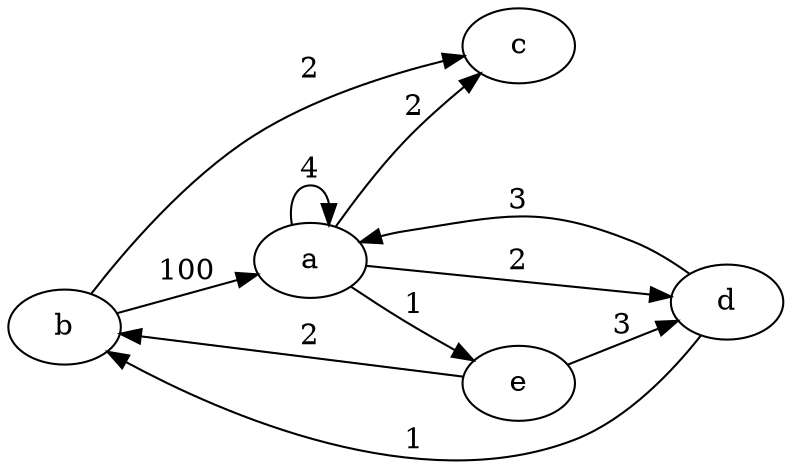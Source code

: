 digraph abc7 {
rankdir=LR;
ranksep=0.5;
b->a [label=100];
b->c [label=2];
a->a [label=4];
d->a [label=3];
a->d [label=2];
d->b [label=1];
e->b [label=2];
e->d [label=3];
a->c [label=2];
a->e [label=1];
}
